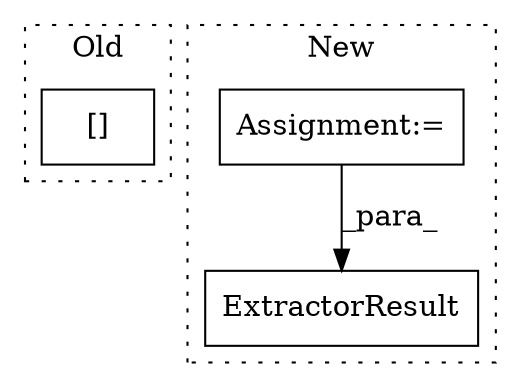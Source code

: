 digraph G {
subgraph cluster0 {
1 [label="[]" a="2" s="1313,1321" l="7,1" shape="box"];
label = "Old";
style="dotted";
}
subgraph cluster1 {
2 [label="ExtractorResult" a="32" s="1508,1564" l="16,1" shape="box"];
3 [label="Assignment:=" a="7" s="806" l="1" shape="box"];
label = "New";
style="dotted";
}
3 -> 2 [label="_para_"];
}